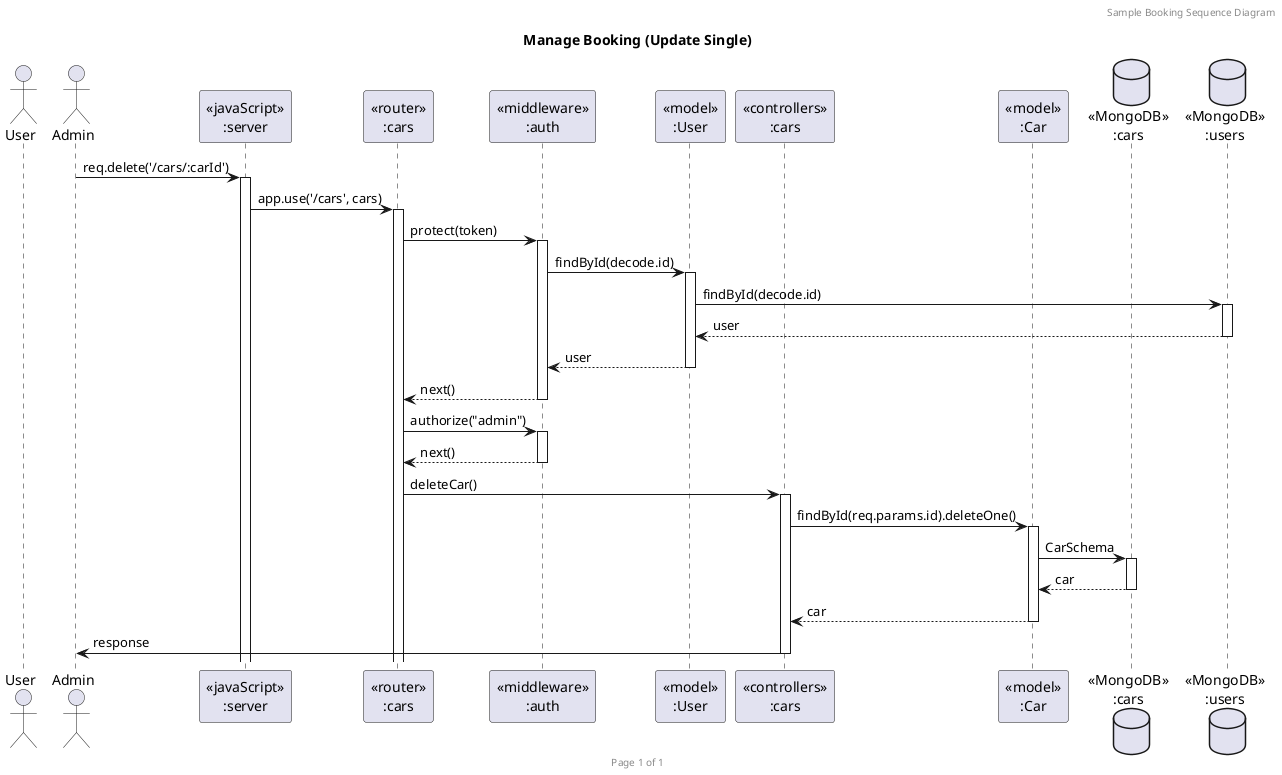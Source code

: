 @startuml Manage Booking (Update Single)

header Sample Booking Sequence Diagram
footer Page %page% of %lastpage%
title "Manage Booking (Update Single)"

' --------------------------------------------------------------------
actor "User" as user
actor "Admin" as admin
participant "<<javaScript>>\n:server" as server
participant "<<router>>\n:cars" as routerCars
participant "<<middleware>>\n:auth" as middlewareAuth
participant "<<model>>\n:User" as modelUser
participant "<<controllers>>\n:cars" as controllersCars
participant "<<model>>\n:Car" as modelCars
database "<<MongoDB>>\n:cars" as CarsDatabase
database "<<MongoDB>>\n:users" as UsersDatabase

' --------------------------------------------------------------------
admin -> server ++: req.delete('/cars/:carId')

server -> routerCars ++: app.use('/cars', cars)
routerCars ->middlewareAuth ++: protect(token)
middlewareAuth -> modelUser ++: findById(decode.id)
modelUser -> UsersDatabase ++: findById(decode.id)
modelUser <-- UsersDatabase --: user

middlewareAuth <-- modelUser --:user

routerCars <-- middlewareAuth --: next()


routerCars -> middlewareAuth ++: authorize("admin")
routerCars <-- middlewareAuth --: next()

routerCars -> controllersCars ++: deleteCar()

controllersCars -> modelCars ++: findById(req.params.id).deleteOne()

modelCars -> CarsDatabase ++: CarSchema
CarsDatabase --> modelCars --: car
controllersCars <-- modelCars --: car
controllersCars -> admin --: response

' --------------------------------------------------------------------
@enduml

